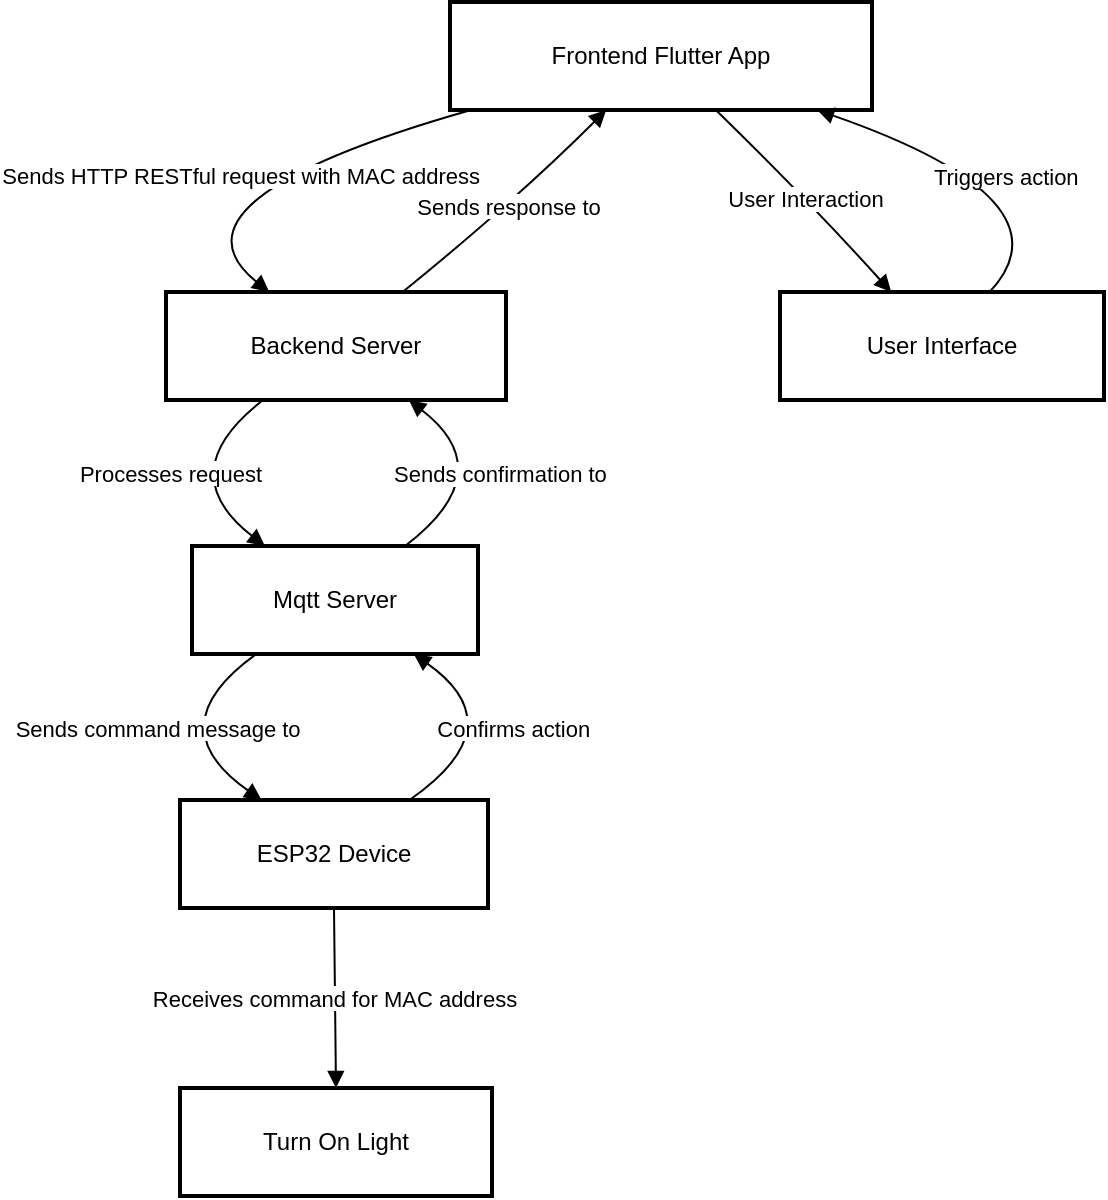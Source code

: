 <mxfile version="27.1.4">
  <diagram name="Page-1" id="lRKuWTv8TqtPTqS1rlVv">
    <mxGraphModel>
      <root>
        <mxCell id="0" />
        <mxCell id="1" parent="0" />
        <mxCell id="2" value="Frontend Flutter App" style="whiteSpace=wrap;strokeWidth=2;" vertex="1" parent="1">
          <mxGeometry x="257" y="8" width="211" height="54" as="geometry" />
        </mxCell>
        <mxCell id="3" value="Backend Server" style="whiteSpace=wrap;strokeWidth=2;" vertex="1" parent="1">
          <mxGeometry x="115" y="153" width="170" height="54" as="geometry" />
        </mxCell>
        <mxCell id="4" value="Mqtt Server" style="whiteSpace=wrap;strokeWidth=2;" vertex="1" parent="1">
          <mxGeometry x="128" y="280" width="143" height="54" as="geometry" />
        </mxCell>
        <mxCell id="5" value="ESP32 Device" style="whiteSpace=wrap;strokeWidth=2;" vertex="1" parent="1">
          <mxGeometry x="122" y="407" width="154" height="54" as="geometry" />
        </mxCell>
        <mxCell id="6" value="Turn On Light" style="whiteSpace=wrap;strokeWidth=2;" vertex="1" parent="1">
          <mxGeometry x="122" y="551" width="156" height="54" as="geometry" />
        </mxCell>
        <mxCell id="7" value="User Interface" style="whiteSpace=wrap;strokeWidth=2;" vertex="1" parent="1">
          <mxGeometry x="422" y="153" width="162" height="54" as="geometry" />
        </mxCell>
        <mxCell id="8" value="Sends HTTP RESTful request with MAC address" style="curved=1;startArrow=none;endArrow=block;exitX=0.05;exitY=1;entryX=0.3;entryY=-0.01;" edge="1" parent="1" source="2" target="3">
          <mxGeometry relative="1" as="geometry">
            <Array as="points">
              <mxPoint x="109" y="107" />
            </Array>
          </mxGeometry>
        </mxCell>
        <mxCell id="9" value="Processes request" style="curved=1;startArrow=none;endArrow=block;exitX=0.29;exitY=0.99;entryX=0.25;entryY=-0.01;" edge="1" parent="1" source="3" target="4">
          <mxGeometry relative="1" as="geometry">
            <Array as="points">
              <mxPoint x="117" y="243" />
            </Array>
          </mxGeometry>
        </mxCell>
        <mxCell id="10" value="Sends command message to" style="curved=1;startArrow=none;endArrow=block;exitX=0.23;exitY=0.99;entryX=0.26;entryY=-0.01;" edge="1" parent="1" source="4" target="5">
          <mxGeometry relative="1" as="geometry">
            <Array as="points">
              <mxPoint x="110" y="370" />
            </Array>
          </mxGeometry>
        </mxCell>
        <mxCell id="11" value="Receives command for MAC address" style="curved=1;startArrow=none;endArrow=block;exitX=0.5;exitY=0.99;entryX=0.5;entryY=0;" edge="1" parent="1" source="5" target="6">
          <mxGeometry relative="1" as="geometry">
            <Array as="points" />
          </mxGeometry>
        </mxCell>
        <mxCell id="12" value="User Interaction" style="curved=1;startArrow=none;endArrow=block;exitX=0.63;exitY=1;entryX=0.34;entryY=-0.01;" edge="1" parent="1" source="2" target="7">
          <mxGeometry relative="1" as="geometry">
            <Array as="points">
              <mxPoint x="436" y="107" />
            </Array>
          </mxGeometry>
        </mxCell>
        <mxCell id="13" value="Triggers action" style="curved=1;startArrow=none;endArrow=block;exitX=0.65;exitY=-0.01;entryX=0.87;entryY=1;" edge="1" parent="1" source="7" target="2">
          <mxGeometry relative="1" as="geometry">
            <Array as="points">
              <mxPoint x="570" y="107" />
            </Array>
          </mxGeometry>
        </mxCell>
        <mxCell id="14" value="Confirms action" style="curved=1;startArrow=none;endArrow=block;exitX=0.75;exitY=-0.01;entryX=0.77;entryY=0.99;" edge="1" parent="1" source="5" target="4">
          <mxGeometry relative="1" as="geometry">
            <Array as="points">
              <mxPoint x="290" y="370" />
            </Array>
          </mxGeometry>
        </mxCell>
        <mxCell id="15" value="Sends confirmation to" style="curved=1;startArrow=none;endArrow=block;exitX=0.75;exitY=-0.01;entryX=0.71;entryY=0.99;" edge="1" parent="1" source="4" target="3">
          <mxGeometry relative="1" as="geometry">
            <Array as="points">
              <mxPoint x="283" y="243" />
            </Array>
          </mxGeometry>
        </mxCell>
        <mxCell id="16" value="Sends response to" style="curved=1;startArrow=none;endArrow=block;exitX=0.7;exitY=-0.01;entryX=0.37;entryY=1;" edge="1" parent="1" source="3" target="2">
          <mxGeometry relative="1" as="geometry">
            <Array as="points">
              <mxPoint x="290" y="107" />
            </Array>
          </mxGeometry>
        </mxCell>
      </root>
    </mxGraphModel>
  </diagram>
</mxfile>

